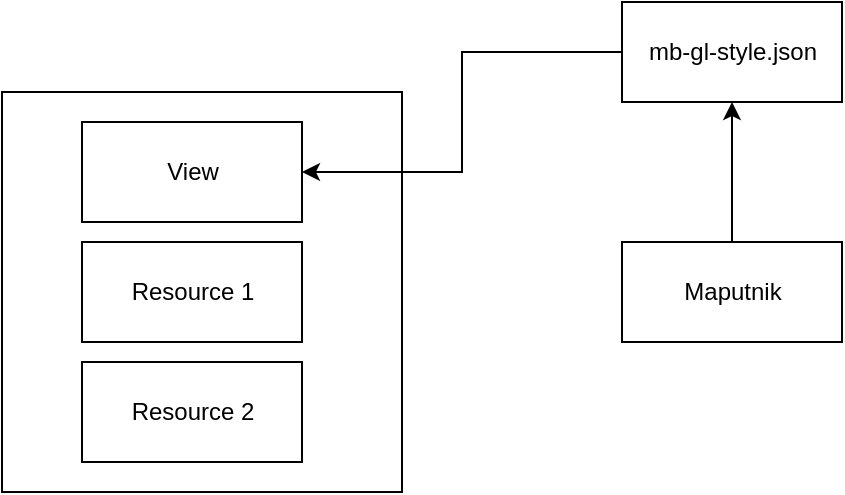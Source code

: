 <mxfile version="14.4.4" type="github">
  <diagram id="F2sDjCfI6Os0S5o7mhQC" name="Page-1">
    <mxGraphModel dx="1138" dy="770" grid="1" gridSize="10" guides="1" tooltips="1" connect="1" arrows="1" fold="1" page="1" pageScale="1" pageWidth="827" pageHeight="1169" math="0" shadow="0">
      <root>
        <mxCell id="0" />
        <mxCell id="1" parent="0" />
        <mxCell id="h7BvSrDA0QoTKlS0S9Fv-9" value="" style="whiteSpace=wrap;html=1;aspect=fixed;" vertex="1" parent="1">
          <mxGeometry x="140" y="265" width="200" height="200" as="geometry" />
        </mxCell>
        <mxCell id="h7BvSrDA0QoTKlS0S9Fv-7" style="edgeStyle=orthogonalEdgeStyle;rounded=0;orthogonalLoop=1;jettySize=auto;html=1;entryX=0.5;entryY=1;entryDx=0;entryDy=0;" edge="1" parent="1" source="h7BvSrDA0QoTKlS0S9Fv-2" target="h7BvSrDA0QoTKlS0S9Fv-6">
          <mxGeometry relative="1" as="geometry" />
        </mxCell>
        <mxCell id="h7BvSrDA0QoTKlS0S9Fv-2" value="Maputnik" style="html=1;" vertex="1" parent="1">
          <mxGeometry x="450" y="340" width="110" height="50" as="geometry" />
        </mxCell>
        <mxCell id="h7BvSrDA0QoTKlS0S9Fv-3" value="View" style="html=1;" vertex="1" parent="1">
          <mxGeometry x="180" y="280" width="110" height="50" as="geometry" />
        </mxCell>
        <mxCell id="h7BvSrDA0QoTKlS0S9Fv-4" value="Resource 1" style="html=1;" vertex="1" parent="1">
          <mxGeometry x="180" y="340" width="110" height="50" as="geometry" />
        </mxCell>
        <mxCell id="h7BvSrDA0QoTKlS0S9Fv-5" value="Resource 2" style="html=1;" vertex="1" parent="1">
          <mxGeometry x="180" y="400" width="110" height="50" as="geometry" />
        </mxCell>
        <mxCell id="h7BvSrDA0QoTKlS0S9Fv-8" style="edgeStyle=orthogonalEdgeStyle;rounded=0;orthogonalLoop=1;jettySize=auto;html=1;entryX=1;entryY=0.5;entryDx=0;entryDy=0;" edge="1" parent="1" source="h7BvSrDA0QoTKlS0S9Fv-6" target="h7BvSrDA0QoTKlS0S9Fv-3">
          <mxGeometry relative="1" as="geometry" />
        </mxCell>
        <mxCell id="h7BvSrDA0QoTKlS0S9Fv-6" value="mb-gl-style.json" style="html=1;" vertex="1" parent="1">
          <mxGeometry x="450" y="220" width="110" height="50" as="geometry" />
        </mxCell>
      </root>
    </mxGraphModel>
  </diagram>
</mxfile>
